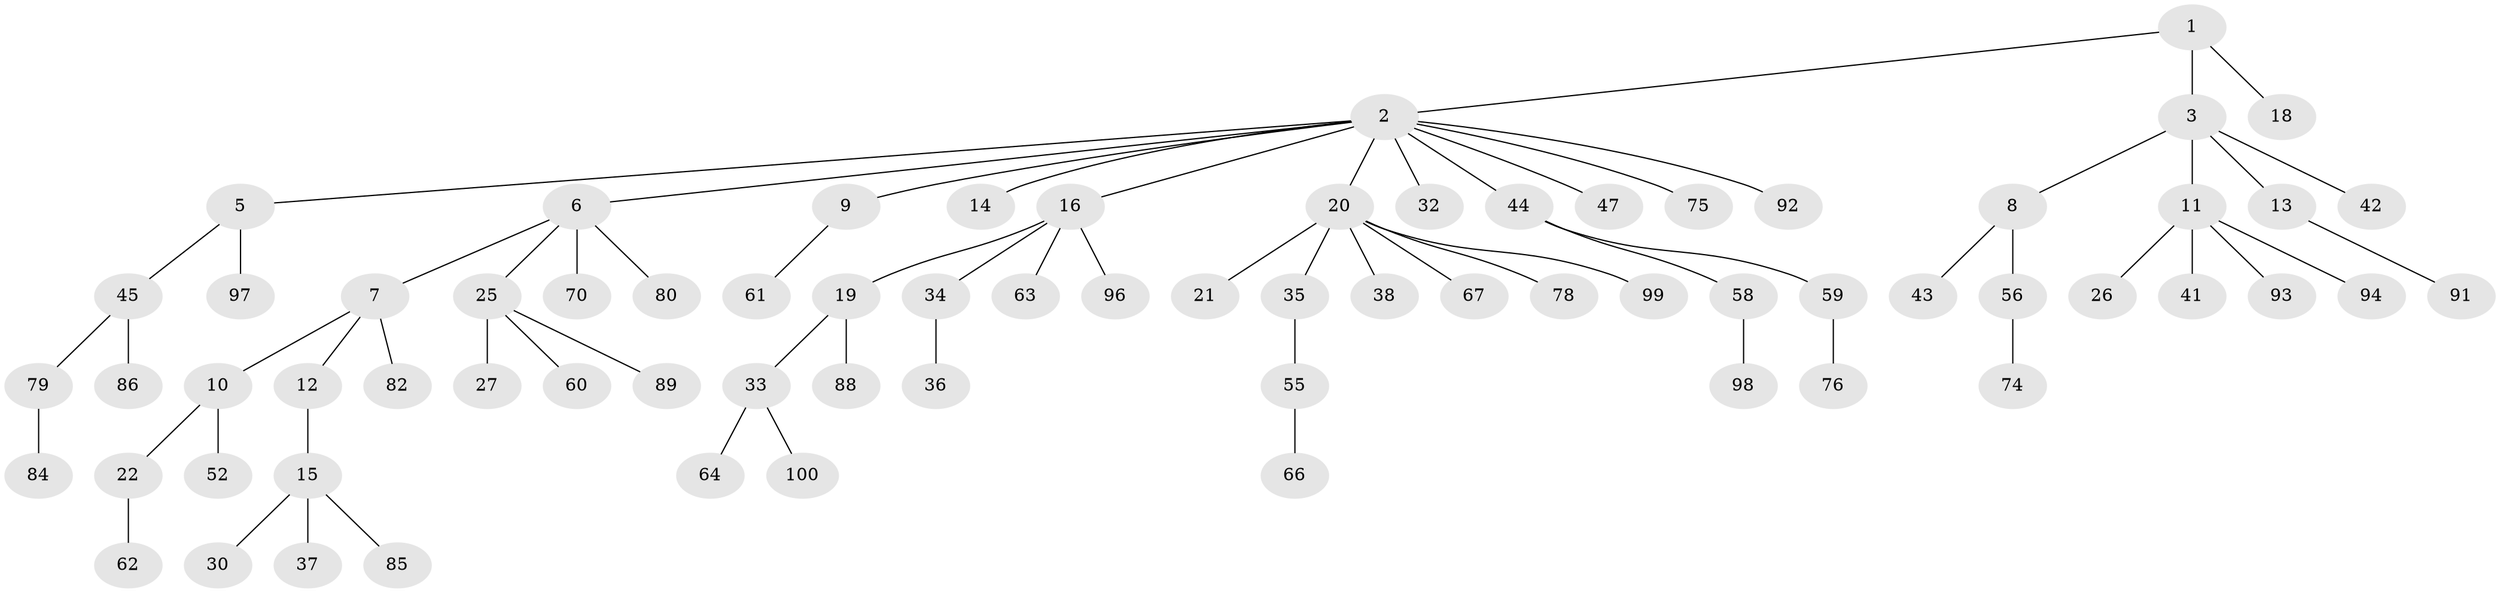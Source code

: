 // original degree distribution, {3: 0.13, 8: 0.01, 6: 0.02, 5: 0.04, 4: 0.05, 2: 0.24, 1: 0.51}
// Generated by graph-tools (version 1.1) at 2025/38/02/21/25 10:38:55]
// undirected, 71 vertices, 70 edges
graph export_dot {
graph [start="1"]
  node [color=gray90,style=filled];
  1;
  2 [super="+4"];
  3 [super="+73"];
  5 [super="+57"];
  6 [super="+24"];
  7 [super="+68"];
  8 [super="+49"];
  9;
  10 [super="+46"];
  11 [super="+17"];
  12;
  13 [super="+83"];
  14;
  15 [super="+29"];
  16 [super="+28"];
  18;
  19 [super="+50"];
  20 [super="+23"];
  21 [super="+39"];
  22 [super="+65"];
  25 [super="+31"];
  26 [super="+69"];
  27 [super="+48"];
  30;
  32;
  33 [super="+77"];
  34 [super="+40"];
  35;
  36;
  37;
  38;
  41;
  42;
  43;
  44 [super="+54"];
  45 [super="+51"];
  47 [super="+53"];
  52;
  55 [super="+72"];
  56;
  58 [super="+87"];
  59 [super="+90"];
  60;
  61;
  62;
  63;
  64 [super="+81"];
  66;
  67;
  70 [super="+71"];
  74;
  75;
  76;
  78;
  79;
  80;
  82;
  84;
  85;
  86 [super="+95"];
  88;
  89;
  91;
  92;
  93;
  94;
  96;
  97;
  98;
  99;
  100;
  1 -- 2;
  1 -- 3;
  1 -- 18;
  2 -- 6;
  2 -- 9;
  2 -- 14;
  2 -- 32;
  2 -- 44;
  2 -- 47;
  2 -- 16;
  2 -- 20;
  2 -- 5;
  2 -- 75;
  2 -- 92;
  3 -- 8;
  3 -- 11;
  3 -- 13;
  3 -- 42;
  5 -- 45;
  5 -- 97;
  6 -- 7;
  6 -- 70;
  6 -- 80;
  6 -- 25;
  7 -- 10;
  7 -- 12;
  7 -- 82;
  8 -- 43;
  8 -- 56;
  9 -- 61;
  10 -- 22;
  10 -- 52;
  11 -- 26;
  11 -- 93;
  11 -- 94;
  11 -- 41;
  12 -- 15;
  13 -- 91;
  15 -- 30;
  15 -- 85;
  15 -- 37;
  16 -- 19;
  16 -- 34;
  16 -- 96;
  16 -- 63;
  19 -- 33;
  19 -- 88;
  20 -- 21;
  20 -- 78;
  20 -- 99;
  20 -- 35;
  20 -- 67;
  20 -- 38;
  22 -- 62;
  25 -- 27;
  25 -- 60;
  25 -- 89;
  33 -- 64;
  33 -- 100;
  34 -- 36;
  35 -- 55;
  44 -- 59;
  44 -- 58;
  45 -- 86;
  45 -- 79;
  55 -- 66;
  56 -- 74;
  58 -- 98;
  59 -- 76;
  79 -- 84;
}
